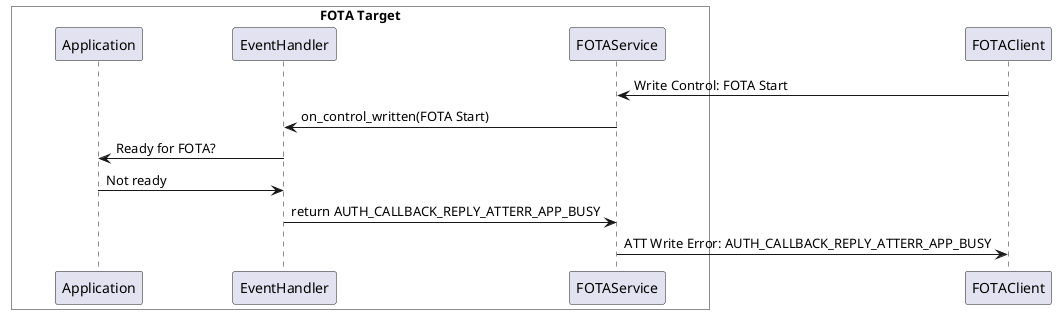 @startuml
skinparam ParticipantPadding 40
skinparam BoxPadding 10

box "FOTA Target" #White
participant Application as app
participant EventHandler as eh
participant FOTAService as fotasvc
end box
participant FOTAClient as fotaclient

fotaclient -> fotasvc : Write Control: FOTA Start
fotasvc -> eh: on_control_written(FOTA Start)
eh -> app: Ready for FOTA?
app -> eh: Not ready
eh -> fotasvc: return AUTH_CALLBACK_REPLY_ATTERR_APP_BUSY
fotasvc -> fotaclient : ATT Write Error: AUTH_CALLBACK_REPLY_ATTERR_APP_BUSY
@enduml